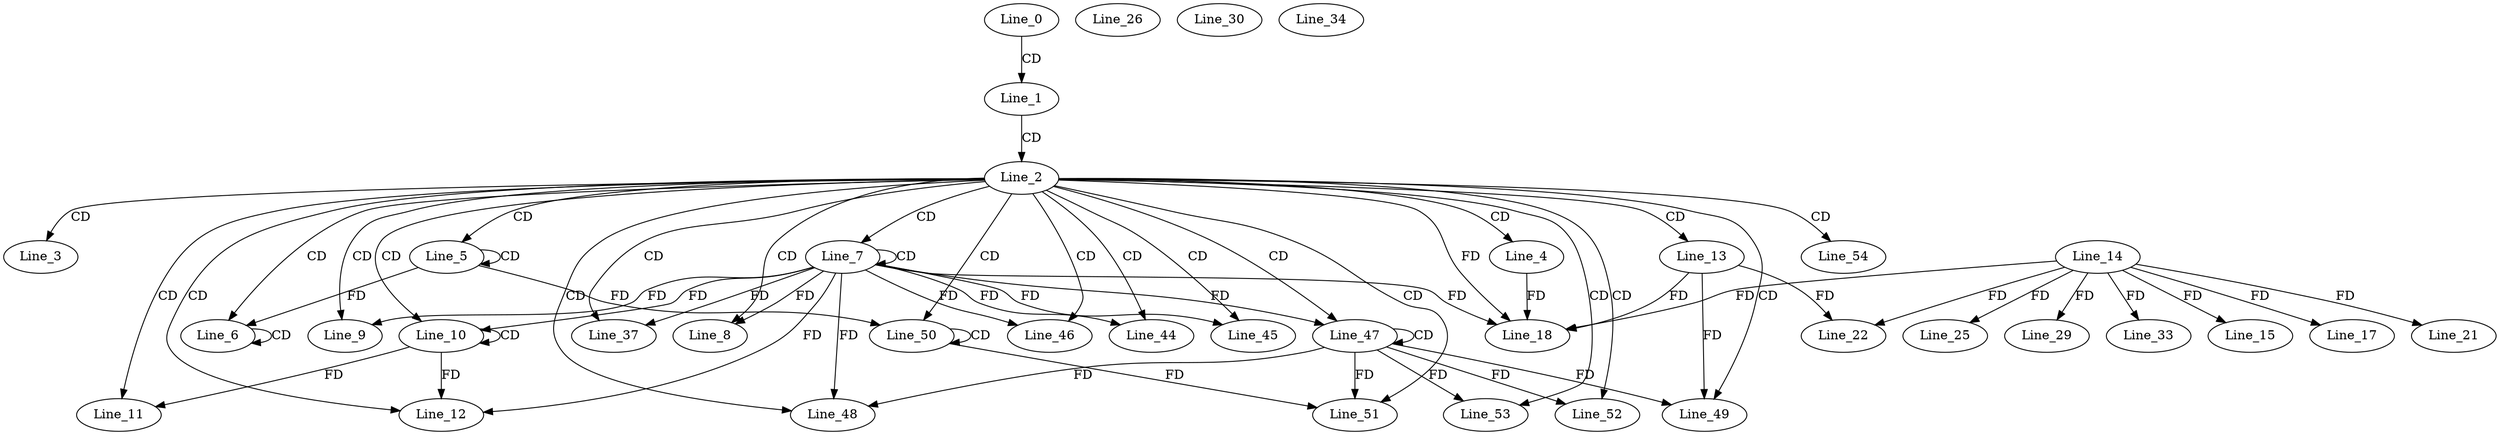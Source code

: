 digraph G {
  Line_0;
  Line_1;
  Line_2;
  Line_3;
  Line_4;
  Line_5;
  Line_5;
  Line_6;
  Line_6;
  Line_7;
  Line_7;
  Line_8;
  Line_9;
  Line_10;
  Line_10;
  Line_11;
  Line_12;
  Line_13;
  Line_14;
  Line_15;
  Line_17;
  Line_18;
  Line_18;
  Line_21;
  Line_22;
  Line_25;
  Line_26;
  Line_29;
  Line_30;
  Line_33;
  Line_34;
  Line_37;
  Line_37;
  Line_37;
  Line_44;
  Line_45;
  Line_46;
  Line_47;
  Line_47;
  Line_48;
  Line_48;
  Line_49;
  Line_49;
  Line_49;
  Line_50;
  Line_50;
  Line_51;
  Line_52;
  Line_53;
  Line_54;
  Line_0 -> Line_1 [ label="CD" ];
  Line_1 -> Line_2 [ label="CD" ];
  Line_2 -> Line_3 [ label="CD" ];
  Line_2 -> Line_4 [ label="CD" ];
  Line_2 -> Line_5 [ label="CD" ];
  Line_5 -> Line_5 [ label="CD" ];
  Line_2 -> Line_6 [ label="CD" ];
  Line_6 -> Line_6 [ label="CD" ];
  Line_5 -> Line_6 [ label="FD" ];
  Line_2 -> Line_7 [ label="CD" ];
  Line_7 -> Line_7 [ label="CD" ];
  Line_2 -> Line_8 [ label="CD" ];
  Line_7 -> Line_8 [ label="FD" ];
  Line_2 -> Line_9 [ label="CD" ];
  Line_7 -> Line_9 [ label="FD" ];
  Line_2 -> Line_10 [ label="CD" ];
  Line_10 -> Line_10 [ label="CD" ];
  Line_7 -> Line_10 [ label="FD" ];
  Line_2 -> Line_11 [ label="CD" ];
  Line_10 -> Line_11 [ label="FD" ];
  Line_2 -> Line_12 [ label="CD" ];
  Line_7 -> Line_12 [ label="FD" ];
  Line_10 -> Line_12 [ label="FD" ];
  Line_2 -> Line_13 [ label="CD" ];
  Line_14 -> Line_15 [ label="FD" ];
  Line_14 -> Line_17 [ label="FD" ];
  Line_13 -> Line_18 [ label="FD" ];
  Line_2 -> Line_18 [ label="FD" ];
  Line_7 -> Line_18 [ label="FD" ];
  Line_14 -> Line_18 [ label="FD" ];
  Line_4 -> Line_18 [ label="FD" ];
  Line_14 -> Line_21 [ label="FD" ];
  Line_13 -> Line_22 [ label="FD" ];
  Line_14 -> Line_22 [ label="FD" ];
  Line_14 -> Line_25 [ label="FD" ];
  Line_14 -> Line_29 [ label="FD" ];
  Line_14 -> Line_33 [ label="FD" ];
  Line_2 -> Line_37 [ label="CD" ];
  Line_7 -> Line_37 [ label="FD" ];
  Line_2 -> Line_44 [ label="CD" ];
  Line_7 -> Line_44 [ label="FD" ];
  Line_2 -> Line_45 [ label="CD" ];
  Line_7 -> Line_45 [ label="FD" ];
  Line_2 -> Line_46 [ label="CD" ];
  Line_7 -> Line_46 [ label="FD" ];
  Line_2 -> Line_47 [ label="CD" ];
  Line_47 -> Line_47 [ label="CD" ];
  Line_7 -> Line_47 [ label="FD" ];
  Line_2 -> Line_48 [ label="CD" ];
  Line_47 -> Line_48 [ label="FD" ];
  Line_7 -> Line_48 [ label="FD" ];
  Line_2 -> Line_49 [ label="CD" ];
  Line_47 -> Line_49 [ label="FD" ];
  Line_13 -> Line_49 [ label="FD" ];
  Line_2 -> Line_50 [ label="CD" ];
  Line_50 -> Line_50 [ label="CD" ];
  Line_5 -> Line_50 [ label="FD" ];
  Line_2 -> Line_51 [ label="CD" ];
  Line_47 -> Line_51 [ label="FD" ];
  Line_50 -> Line_51 [ label="FD" ];
  Line_2 -> Line_52 [ label="CD" ];
  Line_47 -> Line_52 [ label="FD" ];
  Line_2 -> Line_53 [ label="CD" ];
  Line_47 -> Line_53 [ label="FD" ];
  Line_2 -> Line_54 [ label="CD" ];
}
